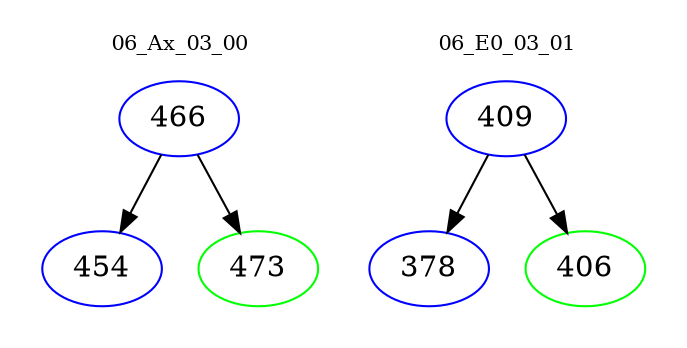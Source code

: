 digraph{
subgraph cluster_0 {
color = white
label = "06_Ax_03_00";
fontsize=10;
T0_466 [label="466", color="blue"]
T0_466 -> T0_454 [color="black"]
T0_454 [label="454", color="blue"]
T0_466 -> T0_473 [color="black"]
T0_473 [label="473", color="green"]
}
subgraph cluster_1 {
color = white
label = "06_E0_03_01";
fontsize=10;
T1_409 [label="409", color="blue"]
T1_409 -> T1_378 [color="black"]
T1_378 [label="378", color="blue"]
T1_409 -> T1_406 [color="black"]
T1_406 [label="406", color="green"]
}
}
